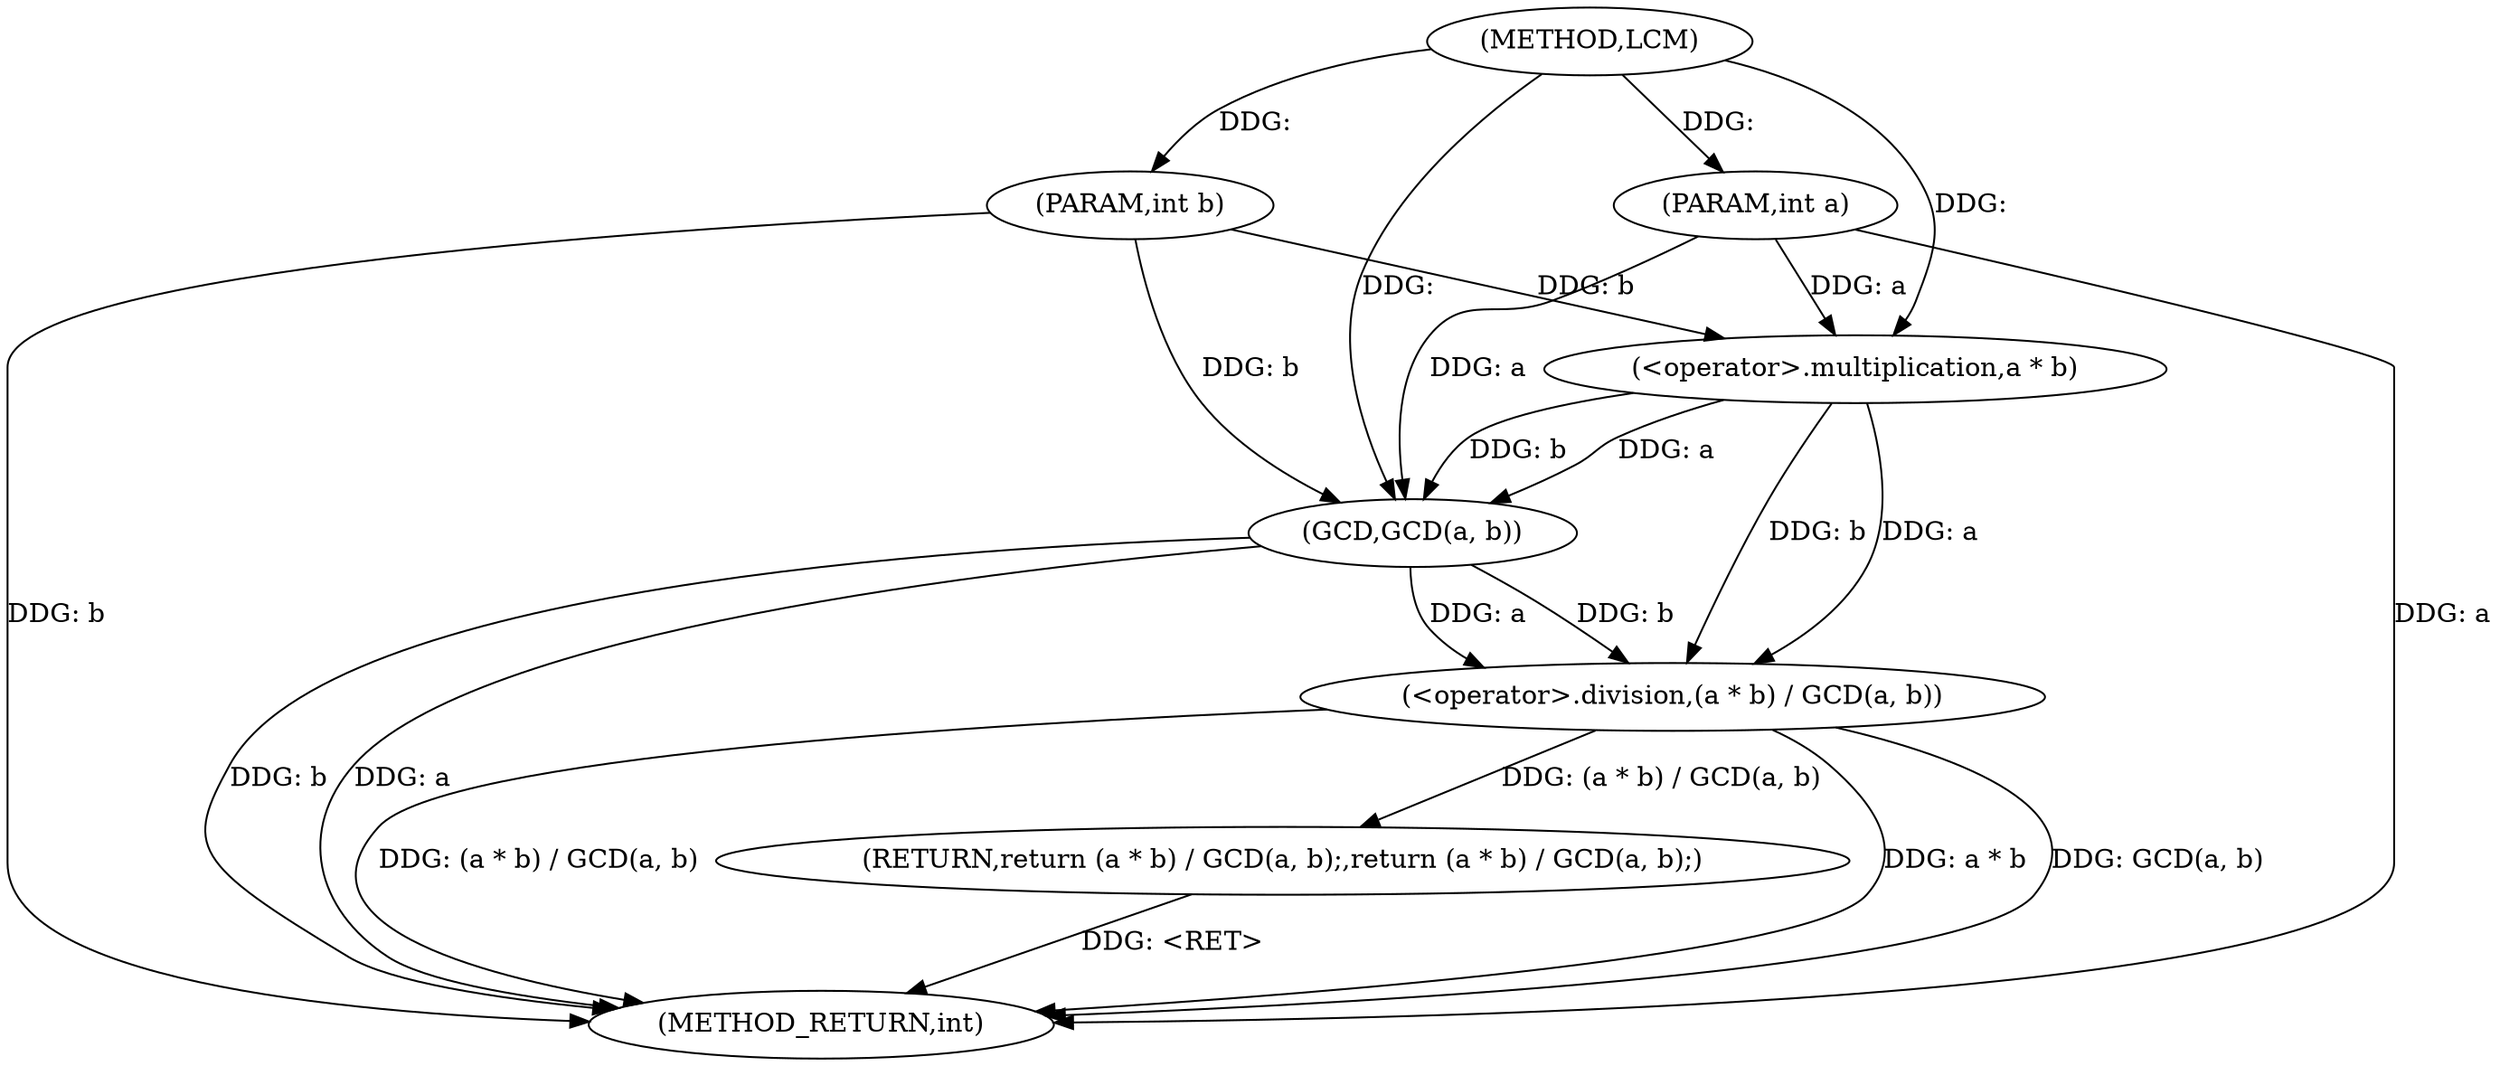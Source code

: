 digraph "LCM" {  
"1000279" [label = "(METHOD,LCM)" ]
"1000291" [label = "(METHOD_RETURN,int)" ]
"1000280" [label = "(PARAM,int a)" ]
"1000281" [label = "(PARAM,int b)" ]
"1000283" [label = "(RETURN,return (a * b) / GCD(a, b);,return (a * b) / GCD(a, b);)" ]
"1000284" [label = "(<operator>.division,(a * b) / GCD(a, b))" ]
"1000285" [label = "(<operator>.multiplication,a * b)" ]
"1000288" [label = "(GCD,GCD(a, b))" ]
  "1000280" -> "1000291"  [ label = "DDG: a"] 
  "1000281" -> "1000291"  [ label = "DDG: b"] 
  "1000284" -> "1000291"  [ label = "DDG: a * b"] 
  "1000288" -> "1000291"  [ label = "DDG: a"] 
  "1000288" -> "1000291"  [ label = "DDG: b"] 
  "1000284" -> "1000291"  [ label = "DDG: GCD(a, b)"] 
  "1000284" -> "1000291"  [ label = "DDG: (a * b) / GCD(a, b)"] 
  "1000283" -> "1000291"  [ label = "DDG: <RET>"] 
  "1000279" -> "1000280"  [ label = "DDG: "] 
  "1000279" -> "1000281"  [ label = "DDG: "] 
  "1000284" -> "1000283"  [ label = "DDG: (a * b) / GCD(a, b)"] 
  "1000285" -> "1000284"  [ label = "DDG: b"] 
  "1000285" -> "1000284"  [ label = "DDG: a"] 
  "1000288" -> "1000284"  [ label = "DDG: b"] 
  "1000288" -> "1000284"  [ label = "DDG: a"] 
  "1000280" -> "1000285"  [ label = "DDG: a"] 
  "1000279" -> "1000285"  [ label = "DDG: "] 
  "1000281" -> "1000285"  [ label = "DDG: b"] 
  "1000285" -> "1000288"  [ label = "DDG: a"] 
  "1000280" -> "1000288"  [ label = "DDG: a"] 
  "1000279" -> "1000288"  [ label = "DDG: "] 
  "1000285" -> "1000288"  [ label = "DDG: b"] 
  "1000281" -> "1000288"  [ label = "DDG: b"] 
}
